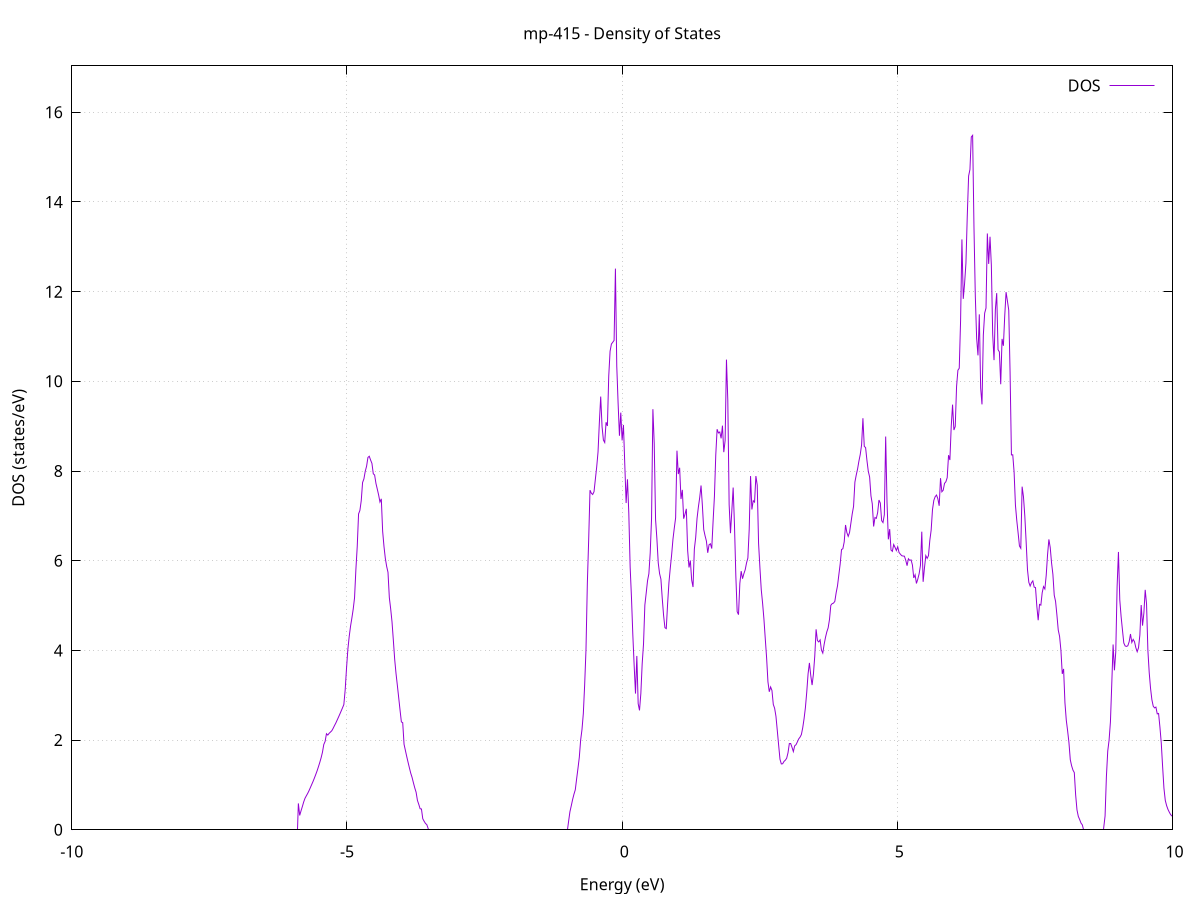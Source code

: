 set title 'mp-415 - Density of States'
set xlabel 'Energy (eV)'
set ylabel 'DOS (states/eV)'
set grid
set xrange [-10:10]
set yrange [0:17.035]
set xzeroaxis lt -1
set terminal png size 800,600
set output 'mp-415_dos_gnuplot.png'
plot '-' using 1:2 with lines title 'DOS'
-14.245300 0.000000
-14.221000 0.000000
-14.196700 0.000000
-14.172400 0.000000
-14.148100 0.000000
-14.123800 0.000000
-14.099500 0.000000
-14.075100 0.000000
-14.050800 0.000000
-14.026500 0.000000
-14.002200 0.000000
-13.977900 0.000000
-13.953600 0.000000
-13.929300 0.000000
-13.905000 0.000000
-13.880700 0.000000
-13.856400 0.000000
-13.832100 0.000000
-13.807800 0.000000
-13.783400 0.000000
-13.759100 0.000000
-13.734800 0.000000
-13.710500 0.000000
-13.686200 0.000000
-13.661900 0.000000
-13.637600 0.000000
-13.613300 0.000000
-13.589000 0.000000
-13.564700 0.000000
-13.540400 0.000000
-13.516100 0.000000
-13.491700 0.000000
-13.467400 0.000000
-13.443100 0.000000
-13.418800 0.000000
-13.394500 0.000000
-13.370200 0.000000
-13.345900 0.000000
-13.321600 0.000000
-13.297300 0.000000
-13.273000 0.000000
-13.248700 0.000000
-13.224400 0.000000
-13.200000 0.000000
-13.175700 0.000000
-13.151400 0.000000
-13.127100 0.000000
-13.102800 0.000000
-13.078500 0.000000
-13.054200 0.000000
-13.029900 0.000000
-13.005600 0.000000
-12.981300 0.000000
-12.957000 0.000000
-12.932600 0.000000
-12.908300 0.000000
-12.884000 0.000000
-12.859700 0.000000
-12.835400 0.000000
-12.811100 0.000000
-12.786800 0.000000
-12.762500 0.000000
-12.738200 0.000000
-12.713900 0.000000
-12.689600 0.000000
-12.665300 0.000000
-12.640900 0.000000
-12.616600 0.000000
-12.592300 0.000000
-12.568000 0.000000
-12.543700 0.000000
-12.519400 0.000000
-12.495100 0.000000
-12.470800 0.000000
-12.446500 0.000000
-12.422200 0.000000
-12.397900 0.000000
-12.373600 0.000000
-12.349200 0.000000
-12.324900 0.000000
-12.300600 0.000000
-12.276300 0.000000
-12.252000 0.000000
-12.227700 0.000000
-12.203400 0.000000
-12.179100 0.000000
-12.154800 0.000000
-12.130500 0.000000
-12.106200 0.000000
-12.081900 0.000000
-12.057500 0.000000
-12.033200 0.362200
-12.008900 0.303300
-11.984600 0.453900
-11.960300 0.570700
-11.936000 0.635400
-11.911700 0.706500
-11.887400 0.782400
-11.863100 0.872700
-11.838800 0.960100
-11.814500 1.027600
-11.790100 1.089300
-11.765800 1.156500
-11.741500 1.232300
-11.717200 1.311900
-11.692900 1.394000
-11.668600 1.472100
-11.644300 1.551600
-11.620000 1.636900
-11.595700 1.725200
-11.571400 1.816000
-11.547100 1.909700
-11.522800 2.005700
-11.498400 2.228100
-11.474100 2.322400
-11.449800 2.421900
-11.425500 2.547800
-11.401200 2.753300
-11.376900 2.711600
-11.352600 3.153300
-11.328300 2.965500
-11.304000 3.103200
-11.279700 3.357000
-11.255400 3.685500
-11.231100 4.018100
-11.206700 4.295800
-11.182400 4.667900
-11.158100 5.215800
-11.133800 5.627400
-11.109500 6.185000
-11.085200 7.351100
-11.060900 8.773900
-11.036600 10.868100
-11.012300 12.300300
-10.988000 11.109300
-10.963700 11.387800
-10.939400 13.934900
-10.915000 14.426000
-10.890700 15.220700
-10.866400 13.247300
-10.842100 12.446200
-10.817800 14.303700
-10.793500 14.881000
-10.769200 15.736700
-10.744900 12.801200
-10.720600 9.954500
-10.696300 8.631800
-10.672000 7.548400
-10.647600 6.754800
-10.623300 6.226200
-10.599000 5.756900
-10.574700 4.345700
-10.550400 3.059200
-10.526100 2.150900
-10.501800 1.006900
-10.477500 0.000000
-10.453200 0.000000
-10.428900 0.000000
-10.404600 0.000000
-10.380300 0.000000
-10.355900 0.000000
-10.331600 0.000000
-10.307300 0.000000
-10.283000 0.000000
-10.258700 0.000000
-10.234400 0.000000
-10.210100 0.000000
-10.185800 0.000000
-10.161500 0.000000
-10.137200 0.000000
-10.112900 0.000000
-10.088600 0.000000
-10.064200 0.000000
-10.039900 0.000000
-10.015600 0.000000
-9.991300 0.000000
-9.967000 0.000000
-9.942700 0.000000
-9.918400 0.000000
-9.894100 0.000000
-9.869800 0.000000
-9.845500 0.000000
-9.821200 0.000000
-9.796900 0.000000
-9.772500 0.000000
-9.748200 0.000000
-9.723900 0.000000
-9.699600 0.000000
-9.675300 0.000000
-9.651000 0.000000
-9.626700 0.000000
-9.602400 0.000000
-9.578100 0.000000
-9.553800 0.000000
-9.529500 0.000000
-9.505100 0.000000
-9.480800 0.000000
-9.456500 0.000000
-9.432200 0.000000
-9.407900 0.000000
-9.383600 0.000000
-9.359300 0.000000
-9.335000 0.000000
-9.310700 0.000000
-9.286400 0.000000
-9.262100 0.000000
-9.237800 0.000000
-9.213400 0.000000
-9.189100 0.000000
-9.164800 0.000000
-9.140500 0.000000
-9.116200 0.000000
-9.091900 0.000000
-9.067600 0.000000
-9.043300 0.000000
-9.019000 0.000000
-8.994700 0.000000
-8.970400 0.000000
-8.946100 0.000000
-8.921700 0.000000
-8.897400 0.000000
-8.873100 0.000000
-8.848800 0.000000
-8.824500 0.000000
-8.800200 0.000000
-8.775900 0.000000
-8.751600 0.000000
-8.727300 0.000000
-8.703000 0.000000
-8.678700 0.000000
-8.654400 0.000000
-8.630000 0.000000
-8.605700 0.000000
-8.581400 0.000000
-8.557100 0.000000
-8.532800 0.000000
-8.508500 0.000000
-8.484200 0.000000
-8.459900 0.000000
-8.435600 0.000000
-8.411300 0.000000
-8.387000 0.000000
-8.362600 0.000000
-8.338300 0.000000
-8.314000 0.000000
-8.289700 0.000000
-8.265400 0.000000
-8.241100 0.000000
-8.216800 0.000000
-8.192500 0.000000
-8.168200 0.000000
-8.143900 0.000000
-8.119600 0.000000
-8.095300 0.000000
-8.070900 0.000000
-8.046600 0.000000
-8.022300 0.000000
-7.998000 0.000000
-7.973700 0.000000
-7.949400 0.000000
-7.925100 0.000000
-7.900800 0.000000
-7.876500 0.000000
-7.852200 0.000000
-7.827900 0.000000
-7.803600 0.000000
-7.779200 0.000000
-7.754900 0.000000
-7.730600 0.000000
-7.706300 0.000000
-7.682000 0.000000
-7.657700 0.000000
-7.633400 0.000000
-7.609100 0.000000
-7.584800 0.000000
-7.560500 0.000000
-7.536200 0.000000
-7.511900 0.000000
-7.487500 0.000000
-7.463200 0.000000
-7.438900 0.000000
-7.414600 0.000000
-7.390300 0.000000
-7.366000 0.000000
-7.341700 0.000000
-7.317400 0.000000
-7.293100 0.000000
-7.268800 0.000000
-7.244500 0.000000
-7.220100 0.000000
-7.195800 0.000000
-7.171500 0.000000
-7.147200 0.000000
-7.122900 0.000000
-7.098600 0.000000
-7.074300 0.000000
-7.050000 0.000000
-7.025700 0.000000
-7.001400 0.000000
-6.977100 0.000000
-6.952800 0.000000
-6.928400 0.000000
-6.904100 0.000000
-6.879800 0.000000
-6.855500 0.000000
-6.831200 0.000000
-6.806900 0.000000
-6.782600 0.000000
-6.758300 0.000000
-6.734000 0.000000
-6.709700 0.000000
-6.685400 0.000000
-6.661100 0.000000
-6.636700 0.000000
-6.612400 0.000000
-6.588100 0.000000
-6.563800 0.000000
-6.539500 0.000000
-6.515200 0.000000
-6.490900 0.000000
-6.466600 0.000000
-6.442300 0.000000
-6.418000 0.000000
-6.393700 0.000000
-6.369400 0.000000
-6.345000 0.000000
-6.320700 0.000000
-6.296400 0.000000
-6.272100 0.000000
-6.247800 0.000000
-6.223500 0.000000
-6.199200 0.000000
-6.174900 0.000000
-6.150600 0.000000
-6.126300 0.000000
-6.102000 0.000000
-6.077600 0.000000
-6.053300 0.000000
-6.029000 0.000000
-6.004700 0.000000
-5.980400 0.000000
-5.956100 0.000000
-5.931800 0.000000
-5.907500 0.000000
-5.883200 0.588100
-5.858900 0.319900
-5.834600 0.423100
-5.810300 0.519300
-5.785900 0.622400
-5.761600 0.704800
-5.737300 0.759700
-5.713000 0.813200
-5.688700 0.874500
-5.664400 0.942300
-5.640100 1.010600
-5.615800 1.079800
-5.591500 1.154600
-5.567200 1.232900
-5.542900 1.314000
-5.518600 1.405000
-5.494200 1.500900
-5.469900 1.604700
-5.445600 1.727000
-5.421300 1.901900
-5.397000 1.969700
-5.372700 2.141800
-5.348400 2.112000
-5.324100 2.151100
-5.299800 2.179200
-5.275500 2.208500
-5.251200 2.262300
-5.226900 2.323300
-5.202500 2.380500
-5.178200 2.446500
-5.153900 2.512200
-5.129600 2.579200
-5.105300 2.648900
-5.081000 2.719300
-5.056700 2.792300
-5.032400 3.122100
-5.008100 3.601600
-4.983800 4.024000
-4.959500 4.307900
-4.935100 4.539700
-4.910800 4.721700
-4.886500 4.921600
-4.862200 5.175400
-4.837900 5.804900
-4.813600 6.314700
-4.789300 7.042900
-4.765000 7.122200
-4.740700 7.338500
-4.716400 7.744300
-4.692100 7.824800
-4.667800 7.994700
-4.643400 8.107600
-4.619100 8.303500
-4.594800 8.329500
-4.570500 8.244400
-4.546200 8.169700
-4.521900 7.939200
-4.497600 7.911400
-4.473300 7.723400
-4.449000 7.596800
-4.424700 7.465300
-4.400400 7.309100
-4.376100 7.380100
-4.351700 6.656700
-4.327400 6.317100
-4.303100 6.052900
-4.278800 5.873100
-4.254500 5.741000
-4.230200 5.178000
-4.205900 4.927300
-4.181600 4.637800
-4.157300 4.227200
-4.133000 3.800400
-4.108700 3.484100
-4.084400 3.219900
-4.060000 2.944600
-4.035700 2.669500
-4.011400 2.405600
-3.987100 2.387500
-3.962800 1.906400
-3.938500 1.770000
-3.914200 1.633700
-3.889900 1.505600
-3.865600 1.381200
-3.841300 1.262000
-3.817000 1.167300
-3.792600 1.048100
-3.768300 0.934900
-3.744000 0.838200
-3.719700 0.655300
-3.695400 0.567700
-3.671100 0.469100
-3.646800 0.463600
-3.622500 0.245400
-3.598200 0.190400
-3.573900 0.141600
-3.549600 0.115100
-3.525300 0.000000
-3.500900 0.000000
-3.476600 0.000000
-3.452300 0.000000
-3.428000 0.000000
-3.403700 0.000000
-3.379400 0.000000
-3.355100 0.000000
-3.330800 0.000000
-3.306500 0.000000
-3.282200 0.000000
-3.257900 0.000000
-3.233600 0.000000
-3.209200 0.000000
-3.184900 0.000000
-3.160600 0.000000
-3.136300 0.000000
-3.112000 0.000000
-3.087700 0.000000
-3.063400 0.000000
-3.039100 0.000000
-3.014800 0.000000
-2.990500 0.000000
-2.966200 0.000000
-2.941900 0.000000
-2.917500 0.000000
-2.893200 0.000000
-2.868900 0.000000
-2.844600 0.000000
-2.820300 0.000000
-2.796000 0.000000
-2.771700 0.000000
-2.747400 0.000000
-2.723100 0.000000
-2.698800 0.000000
-2.674500 0.000000
-2.650200 0.000000
-2.625800 0.000000
-2.601500 0.000000
-2.577200 0.000000
-2.552900 0.000000
-2.528600 0.000000
-2.504300 0.000000
-2.480000 0.000000
-2.455700 0.000000
-2.431400 0.000000
-2.407100 0.000000
-2.382800 0.000000
-2.358400 0.000000
-2.334100 0.000000
-2.309800 0.000000
-2.285500 0.000000
-2.261200 0.000000
-2.236900 0.000000
-2.212600 0.000000
-2.188300 0.000000
-2.164000 0.000000
-2.139700 0.000000
-2.115400 0.000000
-2.091100 0.000000
-2.066700 0.000000
-2.042400 0.000000
-2.018100 0.000000
-1.993800 0.000000
-1.969500 0.000000
-1.945200 0.000000
-1.920900 0.000000
-1.896600 0.000000
-1.872300 0.000000
-1.848000 0.000000
-1.823700 0.000000
-1.799400 0.000000
-1.775000 0.000000
-1.750700 0.000000
-1.726400 0.000000
-1.702100 0.000000
-1.677800 0.000000
-1.653500 0.000000
-1.629200 0.000000
-1.604900 0.000000
-1.580600 0.000000
-1.556300 0.000000
-1.532000 0.000000
-1.507700 0.000000
-1.483300 0.000000
-1.459000 0.000000
-1.434700 0.000000
-1.410400 0.000000
-1.386100 0.000000
-1.361800 0.000000
-1.337500 0.000000
-1.313200 0.000000
-1.288900 0.000000
-1.264600 0.000000
-1.240300 0.000000
-1.215900 0.000000
-1.191600 0.000000
-1.167300 0.000000
-1.143000 0.000000
-1.118700 0.000000
-1.094400 0.000000
-1.070100 0.000000
-1.045800 0.000000
-1.021500 0.000000
-0.997200 0.000000
-0.972900 0.189000
-0.948600 0.403300
-0.924200 0.536200
-0.899900 0.675000
-0.875600 0.792700
-0.851300 0.891800
-0.827000 1.136100
-0.802700 1.368500
-0.778400 1.615600
-0.754100 2.000500
-0.729800 2.234500
-0.705500 2.590100
-0.681200 3.227800
-0.656900 4.017800
-0.632500 5.489700
-0.608200 6.465000
-0.583900 7.573300
-0.559600 7.505200
-0.535300 7.476600
-0.511000 7.539600
-0.486700 7.815900
-0.462400 8.091500
-0.438100 8.425100
-0.413800 9.090600
-0.389500 9.660400
-0.365200 8.991500
-0.340800 8.691600
-0.316500 8.636400
-0.292200 9.088600
-0.267900 9.005500
-0.243600 10.116700
-0.219300 10.671400
-0.195000 10.831800
-0.170700 10.872400
-0.146400 10.912900
-0.122100 12.513900
-0.097800 10.339500
-0.073400 9.510500
-0.049100 8.786700
-0.024800 9.302400
-0.000500 8.682800
0.023800 9.027800
0.048100 8.141200
0.072400 7.286800
0.096700 7.815700
0.121000 7.060500
0.145300 5.862600
0.169600 5.175700
0.193900 4.349900
0.218300 3.662400
0.242600 3.037900
0.266900 3.876500
0.291200 2.811900
0.315500 2.662500
0.339800 3.039500
0.364100 3.703300
0.388400 4.143600
0.412700 5.012200
0.437000 5.277200
0.461300 5.553800
0.485600 5.709500
0.510000 6.174800
0.534300 6.941700
0.558600 9.379300
0.582900 8.611600
0.607200 6.920500
0.631500 6.488500
0.655800 5.952300
0.680100 5.713500
0.704400 5.588600
0.728700 5.158900
0.753000 4.780400
0.777300 4.506000
0.801700 4.486100
0.826000 5.038600
0.850300 5.511000
0.874600 5.835200
0.898900 6.128900
0.923200 6.476800
0.947500 6.727600
0.971800 6.957100
0.996100 8.453800
1.020400 7.932200
1.044700 8.073100
1.069100 7.375800
1.093400 7.579900
1.117700 6.937400
1.142000 7.036500
1.166300 7.156800
1.190600 6.224900
1.214900 5.849300
1.239200 6.004800
1.263500 5.567400
1.287800 5.413700
1.312100 6.261700
1.336400 6.518800
1.360800 6.941400
1.385100 7.196200
1.409400 7.409800
1.433700 7.677800
1.458000 7.228300
1.482300 6.695300
1.506600 6.556800
1.530900 6.439200
1.555200 6.176200
1.579500 6.357100
1.603800 6.377600
1.628100 6.271200
1.652500 6.877800
1.676800 7.435800
1.701100 8.357600
1.725400 8.932300
1.749700 8.849200
1.774000 8.870300
1.798300 8.728900
1.822600 9.011900
1.846900 8.420800
1.871200 8.680400
1.895500 10.484100
1.919800 9.576200
1.944200 7.251700
1.968500 6.613800
1.992800 7.109100
2.017100 7.631900
2.041400 6.785400
2.065700 5.664200
2.090000 4.863300
2.114300 4.797500
2.138600 5.492300
2.162900 5.767500
2.187200 5.598900
2.211600 5.709800
2.235900 5.797900
2.260200 5.951600
2.284500 6.059800
2.308800 6.703400
2.333100 7.888100
2.357400 7.143000
2.381700 7.337800
2.406000 7.307500
2.430300 7.888300
2.454600 7.685100
2.478900 6.387600
2.503300 5.846600
2.527600 5.354800
2.551900 5.053500
2.576200 4.698600
2.600500 4.263400
2.624800 3.835500
2.649100 3.301300
2.673400 3.077800
2.697700 3.184900
2.722000 3.106700
2.746300 2.795500
2.770600 2.709500
2.795000 2.528000
2.819300 2.208700
2.843600 1.887000
2.867900 1.572500
2.892200 1.468100
2.916500 1.472200
2.940800 1.524100
2.965100 1.551600
2.989400 1.595000
3.013700 1.717400
3.038000 1.922700
3.062300 1.923400
3.086700 1.837600
3.111000 1.743800
3.135300 1.872400
3.159600 1.897500
3.183900 1.959600
3.208200 2.026400
3.232500 2.065700
3.256800 2.123300
3.281100 2.273900
3.305400 2.474800
3.329700 2.721500
3.354100 3.067100
3.378400 3.478100
3.402700 3.720900
3.427000 3.441600
3.451300 3.226600
3.475600 3.474100
3.499900 3.873100
3.524200 4.470000
3.548500 4.218100
3.572800 4.189100
3.597100 4.234000
3.621400 4.008200
3.645800 3.940400
3.670100 4.132900
3.694400 4.287800
3.718700 4.412700
3.743000 4.502200
3.767300 4.688300
3.791600 5.006600
3.815900 5.042200
3.840200 5.054400
3.864500 5.093300
3.888800 5.287000
3.913100 5.439800
3.937500 5.686600
3.961800 5.928000
3.986100 6.248900
4.010400 6.267400
4.034700 6.418200
4.059000 6.796700
4.083300 6.628000
4.107600 6.543400
4.131900 6.629000
4.156200 6.836200
4.180500 7.043200
4.204800 7.211600
4.229200 7.752900
4.253500 7.910900
4.277800 8.045100
4.302100 8.221300
4.326400 8.369900
4.350700 8.582300
4.375000 9.177000
4.399300 8.550400
4.423600 8.522200
4.447900 8.238000
4.472200 7.996800
4.496600 7.867000
4.520900 7.448100
4.545200 7.266600
4.569500 6.763400
4.593800 6.962800
4.618100 6.944500
4.642400 7.072100
4.666700 7.353300
4.691000 7.285500
4.715300 6.893200
4.739600 6.850600
4.763900 7.023500
4.788300 8.768500
4.812600 7.305800
4.836900 6.476900
4.861200 6.704800
4.885500 6.237900
4.909800 6.208400
4.934100 6.361100
4.958400 6.297700
4.982700 6.226800
5.007000 6.310800
5.031300 6.183100
5.055600 6.146000
5.080000 6.112100
5.104300 6.104400
5.128600 6.101300
5.152900 6.011300
5.177200 5.888900
5.201500 6.043200
5.225800 6.008900
5.250100 6.018500
5.274400 5.903500
5.298700 5.616400
5.323000 5.686100
5.347300 5.493000
5.371700 5.588400
5.396000 5.707100
5.420300 5.894700
5.444600 6.648000
5.468900 5.529700
5.493200 5.839300
5.517500 6.114300
5.541800 6.051900
5.566100 6.113300
5.590400 6.452100
5.614700 6.681300
5.639100 7.140100
5.663400 7.346000
5.687700 7.427600
5.712000 7.464400
5.736300 7.382200
5.760600 7.225000
5.784900 7.840600
5.809200 7.537200
5.833500 7.571500
5.857800 7.725200
5.882100 7.760100
5.906400 7.852400
5.930800 8.353300
5.955100 8.245700
5.979400 8.993000
6.003700 9.480600
6.028000 8.914200
6.052300 8.993000
6.076600 9.887000
6.100900 10.248400
6.125200 10.291900
6.149500 11.347900
6.173800 13.165000
6.198100 11.839600
6.222500 12.186100
6.246800 12.634700
6.271100 13.692400
6.295400 14.578500
6.319700 14.724600
6.344000 15.448800
6.368300 15.486000
6.392600 13.447500
6.416900 11.910900
6.441200 10.961600
6.465500 10.578700
6.489800 11.494100
6.514200 9.852200
6.538500 9.485900
6.562800 11.030500
6.587100 11.521500
6.611400 11.633600
6.635700 13.296800
6.660000 12.618900
6.684300 13.225000
6.708600 12.590000
6.732900 11.047200
6.757200 10.473800
6.781600 11.600500
6.805900 11.967300
6.830200 10.706100
6.854500 10.656200
6.878800 9.935800
6.903100 10.946800
6.927400 10.793400
6.951700 11.461900
6.976000 11.989300
7.000300 11.794600
7.024600 11.586300
7.048900 10.199600
7.073300 8.359700
7.097600 8.362000
7.121900 7.974300
7.146200 7.239100
7.170500 6.897700
7.194800 6.619800
7.219100 6.328900
7.243400 6.277200
7.267700 7.651600
7.292000 7.427500
7.316300 7.001700
7.340600 6.423200
7.365000 5.802000
7.389300 5.518700
7.413600 5.435400
7.437900 5.510500
7.462200 5.550600
7.486500 5.410700
7.510800 5.401100
7.535100 4.984300
7.559400 4.673000
7.583700 5.025200
7.608000 5.009400
7.632300 5.286300
7.656700 5.423800
7.681000 5.370000
7.705300 5.672400
7.729600 6.132100
7.753900 6.475700
7.778200 6.295900
7.802500 5.951800
7.826800 5.697000
7.851100 5.230600
7.875400 5.093600
7.899700 4.789700
7.924000 4.455200
7.948400 4.311200
7.972700 4.000500
7.997000 3.476100
8.021300 3.587100
8.045600 2.836100
8.069900 2.446800
8.094200 2.208000
8.118500 1.943800
8.142800 1.561600
8.167100 1.426000
8.191400 1.330500
8.215800 1.275100
8.240100 0.779100
8.264400 0.443100
8.288700 0.298000
8.313000 0.228900
8.337300 0.149900
8.361600 0.108800
8.385900 0.000000
8.410200 0.000000
8.434500 0.000000
8.458800 0.000000
8.483100 0.000000
8.507500 0.000000
8.531800 0.000000
8.556100 0.000000
8.580400 0.000000
8.604700 0.000000
8.629000 0.000000
8.653300 0.000000
8.677600 0.000000
8.701900 0.000000
8.726200 0.000000
8.750500 0.000000
8.774800 0.307000
8.799200 1.190900
8.823500 1.756100
8.847800 2.000000
8.872100 2.403900
8.896400 3.249800
8.920700 4.131400
8.945000 3.556200
8.969300 3.969200
8.993600 5.424600
9.017900 6.195900
9.042200 5.125800
9.066500 4.750800
9.090900 4.452900
9.115200 4.165100
9.139500 4.099400
9.163800 4.088900
9.188100 4.102700
9.212400 4.192400
9.236700 4.365500
9.261000 4.177300
9.285300 4.245900
9.309600 4.193500
9.333900 4.060800
9.358300 3.970900
9.382600 4.058900
9.406900 4.340100
9.431200 5.011800
9.455500 4.553000
9.479800 4.829300
9.504100 5.350500
9.528400 5.040300
9.552700 4.001900
9.577000 3.503900
9.601300 3.152900
9.625600 2.899100
9.650000 2.755600
9.674300 2.718000
9.698600 2.735600
9.722900 2.584700
9.747200 2.592500
9.771500 2.290700
9.795800 1.937300
9.820100 1.415300
9.844400 0.928800
9.868700 0.656300
9.893000 0.539300
9.917300 0.455600
9.941700 0.393300
9.966000 0.338300
9.990300 0.307800
10.014600 0.296900
10.038900 0.210100
10.063200 0.113500
10.087500 0.068200
10.111800 0.034200
10.136100 0.012500
10.160400 0.000000
10.184700 0.000000
10.209000 0.000000
10.233400 0.000000
10.257700 0.000000
10.282000 0.000000
10.306300 0.000000
10.330600 0.000000
10.354900 0.000000
10.379200 0.062300
10.403500 0.356200
10.427800 0.641000
10.452100 0.905800
10.476400 1.302000
10.500800 1.417700
10.525100 1.637400
10.549400 1.998600
10.573700 2.467500
10.598000 2.852400
10.622300 2.965100
10.646600 3.100800
10.670900 3.141000
10.695200 3.329800
10.719500 3.698500
10.743800 3.994100
10.768100 3.879500
10.792500 3.909700
10.816800 3.835400
10.841100 3.877800
10.865400 3.855500
10.889700 3.786900
10.914000 3.778000
10.938300 4.022600
10.962600 4.170100
10.986900 4.337300
11.011200 4.675100
11.035500 4.869400
11.059800 5.081700
11.084200 5.229100
11.108500 5.437300
11.132800 5.591500
11.157100 5.472500
11.181400 5.546500
11.205700 5.551000
11.230000 5.564300
11.254300 5.516000
11.278600 5.452800
11.302900 5.593200
11.327200 5.475400
11.351500 5.975400
11.375900 5.149800
11.400200 5.156200
11.424500 5.119300
11.448800 5.150200
11.473100 5.228900
11.497400 5.321700
11.521700 5.436000
11.546000 5.547900
11.570300 5.640300
11.594600 5.763100
11.618900 5.909500
11.643300 6.053900
11.667600 6.240600
11.691900 6.582600
11.716200 6.973200
11.740500 7.337200
11.764800 7.795600
11.789100 7.466500
11.813400 7.509800
11.837700 7.611900
11.862000 7.664800
11.886300 7.786800
11.910600 8.107000
11.935000 8.169000
11.959300 8.565500
11.983600 8.615400
12.007900 7.936800
12.032200 6.909000
12.056500 6.246500
12.080800 6.666500
12.105100 5.093300
12.129400 4.729900
12.153700 4.730200
12.178000 4.748500
12.202300 4.758400
12.226700 4.754400
12.251000 4.664800
12.275300 4.518500
12.299600 4.403700
12.323900 4.348000
12.348200 4.324900
12.372500 4.353800
12.396800 4.438600
12.421100 4.479500
12.445400 4.522800
12.469700 4.560200
12.494000 4.595800
12.518400 4.623700
12.542700 4.657000
12.567000 5.822100
12.591300 4.826800
12.615600 4.752100
12.639900 4.735400
12.664200 4.731500
12.688500 4.719200
12.712800 4.731900
12.737100 4.748900
12.761400 4.899500
12.785800 4.887600
12.810100 5.180500
12.834400 4.452600
12.858700 4.623400
12.883000 4.367900
12.907300 4.308100
12.931600 4.251200
12.955900 4.182700
12.980200 4.077400
13.004500 3.988500
13.028800 3.867200
13.053100 3.809700
13.077500 3.714800
13.101800 3.671100
13.126100 3.654500
13.150400 3.685500
13.174700 3.499500
13.199000 3.371200
13.223300 3.296500
13.247600 3.392600
13.271900 3.194200
13.296200 3.024800
13.320500 2.945300
13.344800 2.893500
13.369200 2.720900
13.393500 2.671700
13.417800 2.612400
13.442100 2.554900
13.466400 2.511400
13.490700 2.477200
13.515000 2.336400
13.539300 2.308200
13.563600 2.279700
13.587900 2.252100
13.612200 2.229900
13.636500 2.235600
13.660900 2.200100
13.685200 2.186700
13.709500 2.191500
13.733800 2.112800
13.758100 2.135600
13.782400 2.215400
13.806700 2.319000
13.831000 2.406900
13.855300 2.618000
13.879600 2.631100
13.903900 2.615800
13.928300 2.635500
13.952600 2.673800
13.976900 2.703500
14.001200 2.732800
14.025500 2.762100
14.049800 2.769100
14.074100 2.924200
14.098400 2.820600
14.122700 2.965800
14.147000 2.867800
14.171300 2.601000
14.195600 2.447000
14.220000 2.381100
14.244300 2.335100
14.268600 2.294500
14.292900 2.228500
14.317200 2.306700
14.341500 2.227600
14.365800 2.327200
14.390100 2.104700
14.414400 1.798200
14.438700 1.705500
14.463000 1.674400
14.487300 1.663600
14.511700 1.371800
14.536000 1.350700
14.560300 1.331000
14.584600 1.315200
14.608900 1.335800
14.633200 1.399400
14.657500 1.338100
14.681800 1.303200
14.706100 1.345500
14.730400 1.363300
14.754700 1.434000
14.779000 1.472700
14.803400 1.502100
14.827700 1.539200
14.852000 1.584500
14.876300 1.640300
14.900600 1.686200
14.924900 1.729200
14.949200 1.786500
14.973500 1.846500
14.997800 1.914500
15.022100 1.991300
15.046400 2.094500
15.070800 2.223600
15.095100 2.741300
15.119400 2.671000
15.143700 2.885000
15.168000 2.969300
15.192300 3.007500
15.216600 3.004300
15.240900 3.645500
15.265200 3.508600
15.289500 3.545000
15.313800 3.834900
15.338100 4.083300
15.362500 4.175400
15.386800 4.450700
15.411100 4.810200
15.435400 5.322500
15.459700 5.508600
15.484000 5.670800
15.508300 5.933800
15.532600 6.138800
15.556900 6.161400
15.581200 6.257000
15.605500 6.380700
15.629800 6.486500
15.654200 6.387800
15.678500 6.391500
15.702800 6.180000
15.727100 5.937500
15.751400 5.809200
15.775700 5.922500
15.800000 5.902300
15.824300 5.999700
15.848600 5.770800
15.872900 5.629000
15.897200 5.549600
15.921500 5.600800
15.945900 5.410100
15.970200 5.205900
15.994500 4.996900
16.018800 4.687700
16.043100 4.359500
16.067400 4.145800
16.091700 4.178000
16.116000 3.936300
16.140300 3.847800
16.164600 3.813100
16.188900 3.616900
16.213300 3.503800
16.237600 3.661300
16.261900 3.402400
16.286200 3.317300
16.310500 3.269300
16.334800 3.400700
16.359100 3.019900
16.383400 2.915800
16.407700 2.856100
16.432000 2.784500
16.456300 2.701900
16.480600 2.643100
16.505000 2.576900
16.529300 2.440100
16.553600 2.326800
16.577900 2.251900
16.602200 2.202200
16.626500 1.909900
16.650800 1.851300
16.675100 1.837500
16.699400 1.847700
16.723700 1.845600
16.748000 1.909500
16.772300 1.978900
16.796700 2.020700
16.821000 1.925900
16.845300 1.915200
16.869600 1.992600
16.893900 2.274500
16.918200 2.807300
16.942500 2.978000
16.966800 2.617000
16.991100 2.414700
17.015400 2.279700
17.039700 1.996200
17.064000 1.894900
17.088400 1.904300
17.112700 2.149100
17.137000 2.332600
17.161300 2.380100
17.185600 2.461000
17.209900 2.735900
17.234200 2.852000
17.258500 2.862400
17.282800 2.827900
17.307100 2.620000
17.331400 2.499000
17.355800 2.486400
17.380100 2.551800
17.404400 2.644900
17.428700 2.769700
17.453000 2.891900
17.477300 2.850500
17.501600 3.000100
17.525900 3.118300
17.550200 3.242400
17.574500 3.369800
17.598800 3.569300
17.623100 3.714500
17.647500 3.859800
17.671800 3.711100
17.696100 3.467700
17.720400 3.476700
17.744700 3.427600
17.769000 3.575600
17.793300 3.754200
17.817600 3.716100
17.841900 3.654300
17.866200 3.546200
17.890500 3.426300
17.914800 3.418400
17.939200 3.422200
17.963500 3.414600
17.987800 3.334300
18.012100 3.340500
18.036400 3.349900
18.060700 3.370300
18.085000 3.404400
18.109300 3.632700
18.133600 3.895800
18.157900 4.003100
18.182200 4.597100
18.206500 5.320500
18.230900 4.573100
18.255200 4.321600
18.279500 4.152800
18.303800 4.066800
18.328100 3.949500
18.352400 3.840900
18.376700 3.711100
18.401000 3.566300
18.425300 3.404100
18.449600 3.332400
18.473900 3.377700
18.498200 3.333200
18.522600 3.330200
18.546900 3.377400
18.571200 3.372600
18.595500 3.408400
18.619800 3.449300
18.644100 3.597200
18.668400 3.770700
18.692700 3.845600
18.717000 3.832900
18.741300 3.913800
18.765600 4.344300
18.790000 3.993100
18.814300 4.448700
18.838600 4.247800
18.862900 4.541000
18.887200 4.734800
18.911500 4.603900
18.935800 4.484400
18.960100 4.475500
18.984400 4.518000
19.008700 4.777100
19.033000 4.758300
19.057300 4.647700
19.081700 4.377400
19.106000 4.337800
19.130300 4.201600
19.154600 4.059500
19.178900 3.925000
19.203200 3.659400
19.227500 3.542700
19.251800 3.570500
19.276100 3.676800
19.300400 3.683300
19.324700 3.845300
19.349000 3.849000
19.373400 3.749300
19.397700 3.651900
19.422000 3.674700
19.446300 3.457100
19.470600 3.451200
19.494900 3.438100
19.519200 3.393300
19.543500 3.346300
19.567800 3.354900
19.592100 3.371800
19.616400 3.359500
19.640700 3.243800
19.665100 3.238400
19.689400 3.235300
19.713700 3.246500
19.738000 3.277600
19.762300 3.329100
19.786600 3.309500
19.810900 3.238900
19.835200 3.281900
19.859500 3.412700
19.883800 3.521600
19.908100 3.388100
19.932500 3.437700
19.956800 3.401500
19.981100 3.371500
20.005400 3.374700
20.029700 3.397000
20.054000 3.427900
20.078300 3.545900
20.102600 3.542000
20.126900 3.609600
20.151200 3.693600
20.175500 3.774600
20.199800 3.929500
20.224200 4.123900
20.248500 4.137800
20.272800 4.108200
20.297100 4.057100
20.321400 4.105900
20.345700 4.249500
20.370000 4.169500
20.394300 4.168500
20.418600 4.230700
20.442900 4.349600
20.467200 4.430100
20.491500 4.488400
20.515900 4.726100
20.540200 4.715000
20.564500 4.423800
20.588800 4.255500
20.613100 4.374600
20.637400 4.469300
20.661700 4.464900
20.686000 4.160400
20.710300 4.107000
20.734600 4.145100
20.758900 4.169200
20.783200 4.272500
20.807600 4.701000
20.831900 5.133000
20.856200 5.737300
20.880500 6.017900
20.904800 6.158000
20.929100 6.056100
20.953400 6.455000
20.977700 5.971100
21.002000 5.553500
21.026300 5.304100
21.050600 5.340700
21.075000 5.660400
21.099300 5.717300
21.123600 5.904300
21.147900 5.639700
21.172200 5.225800
21.196500 4.941200
21.220800 4.636900
21.245100 4.505700
21.269400 4.606100
21.293700 4.850600
21.318000 4.841700
21.342300 4.640300
21.366700 4.832700
21.391000 4.700500
21.415300 4.464000
21.439600 4.200800
21.463900 4.343200
21.488200 4.326800
21.512500 4.309100
21.536800 4.354400
21.561100 4.851700
21.585400 4.973000
21.609700 4.828000
21.634000 5.047200
21.658400 4.887800
21.682700 4.662900
21.707000 4.530400
21.731300 4.347100
21.755600 4.428000
21.779900 4.283900
21.804200 3.855800
21.828500 3.848700
21.852800 3.966600
21.877100 4.191500
21.901400 4.566600
21.925700 5.470700
21.950100 5.647400
21.974400 5.668800
21.998700 5.598100
22.023000 5.741400
22.047300 5.858700
22.071600 5.609400
22.095900 5.795700
22.120200 5.483000
22.144500 5.652700
22.168800 5.858400
22.193100 5.935900
22.217500 5.698500
22.241800 5.581000
22.266100 5.374400
22.290400 5.064400
22.314700 4.864000
22.339000 4.921500
22.363300 4.688400
22.387600 4.502900
22.411900 4.348300
22.436200 4.323600
22.460500 4.198400
22.484800 4.248500
22.509200 4.237200
22.533500 4.120700
22.557800 3.953400
22.582100 3.367200
22.606400 2.887700
22.630700 2.650100
22.655000 2.467400
22.679300 2.669200
22.703600 2.590500
22.727900 2.349100
22.752200 2.420500
22.776500 2.462500
22.800900 2.499600
22.825200 2.648300
22.849500 2.850100
22.873800 2.970900
22.898100 3.017800
22.922400 2.935300
22.946700 3.021800
22.971000 3.076100
22.995300 3.096900
23.019600 3.168100
23.043900 3.221000
23.068200 3.301400
23.092600 3.366200
23.116900 3.459900
23.141200 3.600100
23.165500 3.617900
23.189800 3.625900
23.214100 3.369600
23.238400 3.303200
23.262700 3.242600
23.287000 3.285000
23.311300 3.468200
23.335600 3.638600
23.360000 3.657500
23.384300 3.695200
23.408600 3.714300
23.432900 3.793400
23.457200 3.973800
23.481500 4.087800
23.505800 4.206000
23.530100 4.539200
23.554400 4.779300
23.578700 4.427600
23.603000 4.369900
23.627300 4.273600
23.651700 4.297100
23.676000 4.377900
23.700300 3.997000
23.724600 3.631600
23.748900 3.636700
23.773200 3.620900
23.797500 3.700400
23.821800 3.772300
23.846100 3.836700
23.870400 3.692400
23.894700 3.760800
23.919000 3.503700
23.943400 3.296700
23.967700 3.659800
23.992000 3.608800
24.016300 3.740300
24.040600 4.062600
24.064900 4.546100
24.089200 4.854400
24.113500 4.616000
24.137800 4.441400
24.162100 4.402100
24.186400 4.331500
24.210700 4.279200
24.235100 4.245300
24.259400 4.266400
24.283700 4.205900
24.308000 4.132300
24.332300 4.136100
24.356600 4.167800
24.380900 4.218800
24.405200 4.158800
24.429500 4.272600
24.453800 4.275300
24.478100 4.392800
24.502500 4.253000
24.526800 4.316400
24.551100 4.385100
24.575400 4.342700
24.599700 4.493300
24.624000 4.445500
24.648300 4.395500
24.672600 4.362200
24.696900 4.089400
24.721200 3.956500
24.745500 3.835700
24.769800 3.810800
24.794200 3.816500
24.818500 3.802400
24.842800 3.851100
24.867100 3.874900
24.891400 3.897300
24.915700 4.041600
24.940000 4.264200
24.964300 4.714500
24.988600 4.600300
25.012900 4.616400
25.037200 4.701200
25.061500 4.692200
25.085900 4.638300
25.110200 4.636200
25.134500 4.653200
25.158800 4.618500
25.183100 4.508100
25.207400 4.494200
25.231700 4.610500
25.256000 4.559600
25.280300 4.641400
25.304600 4.749900
25.328900 5.009600
25.353200 4.507800
25.377600 4.301600
25.401900 3.981200
25.426200 3.899300
25.450500 4.027000
25.474800 4.083000
25.499100 3.966600
25.523400 3.827100
25.547700 3.853000
25.572000 3.758500
25.596300 3.796300
25.620600 3.691000
25.645000 3.643800
25.669300 3.589900
25.693600 3.464700
25.717900 3.404700
25.742200 3.399100
25.766500 3.355300
25.790800 3.244800
25.815100 3.135800
25.839400 3.328400
25.863700 3.326500
25.888000 2.985300
25.912300 2.972000
25.936700 3.025900
25.961000 2.929800
25.985300 2.984300
26.009600 2.897700
26.033900 2.991100
26.058200 3.020600
26.082500 2.888300
26.106800 2.837400
26.131100 2.794200
26.155400 2.734400
26.179700 2.804600
26.204000 2.919600
26.228400 3.146000
26.252700 3.598200
26.277000 3.663800
26.301300 3.613300
26.325600 3.632800
26.349900 3.655300
26.374200 3.640500
26.398500 3.637200
26.422800 3.626400
26.447100 3.675700
26.471400 3.673600
26.495700 3.471200
26.520100 3.284300
26.544400 3.300600
26.568700 3.414500
26.593000 3.379700
26.617300 3.394400
26.641600 3.297400
26.665900 3.220900
26.690200 3.194700
26.714500 3.176000
26.738800 3.130000
26.763100 3.039200
26.787500 2.954500
26.811800 2.886300
26.836100 2.824100
26.860400 2.768000
26.884700 2.764800
26.909000 2.732900
26.933300 2.742600
26.957600 2.738200
26.981900 2.696200
27.006200 2.671000
27.030500 2.631600
27.054800 2.563200
27.079200 2.527800
27.103500 2.494700
27.127800 2.484400
27.152100 2.498200
27.176400 2.511600
27.200700 2.508600
27.225000 2.483100
27.249300 2.464900
27.273600 2.456300
27.297900 2.433800
27.322200 2.410200
27.346500 2.401100
27.370900 2.286700
27.395200 2.244800
27.419500 2.207000
27.443800 2.173600
27.468100 2.140000
27.492400 2.118500
27.516700 2.116400
27.541000 2.128400
27.565300 2.177000
27.589600 2.250000
27.613900 2.332400
27.638200 2.426100
27.662600 2.344500
27.686900 2.315700
27.711200 2.283800
27.735500 2.295100
27.759800 2.338400
27.784100 2.411800
27.808400 2.464500
27.832700 2.516900
27.857000 2.586600
27.881300 2.678700
27.905600 2.763100
27.930000 2.881200
27.954300 3.025300
27.978600 3.027200
28.002900 2.966100
28.027200 2.978300
28.051500 2.983500
28.075800 2.989200
28.100100 3.067600
28.124400 3.167400
28.148700 3.268500
28.173000 3.243000
28.197300 3.274200
28.221700 3.315700
28.246000 3.305700
28.270300 3.324700
28.294600 3.356500
28.318900 3.621100
28.343200 3.708100
28.367500 3.661600
28.391800 3.423900
28.416100 3.290500
28.440400 3.204400
28.464700 3.117800
28.489000 2.990300
28.513400 2.873700
28.537700 2.785900
28.562000 2.787700
28.586300 2.888300
28.610600 2.902000
28.634900 3.010900
28.659200 3.251900
28.683500 3.539200
28.707800 3.805900
28.732100 4.186300
28.756400 4.546200
28.780700 4.820900
28.805100 4.950100
28.829400 4.831200
28.853700 4.489600
28.878000 4.412500
28.902300 4.420500
28.926600 4.511000
28.950900 4.508300
28.975200 4.424900
28.999500 4.232000
29.023800 3.786800
29.048100 3.626400
29.072400 3.515900
29.096800 3.354200
29.121100 3.319100
29.145400 3.333900
29.169700 3.362200
29.194000 3.287400
29.218300 3.305100
29.242600 3.397200
29.266900 3.520600
29.291200 3.598400
29.315500 3.671700
29.339800 3.704300
29.364200 3.565400
29.388500 3.547300
29.412800 3.520200
29.437100 3.584300
29.461400 3.661100
29.485700 3.262900
29.510000 2.983700
29.534300 2.678300
29.558600 2.595600
29.582900 2.592500
29.607200 2.597500
29.631500 2.673900
29.655900 2.615000
29.680200 2.829800
29.704500 3.016900
29.728800 3.342900
29.753100 3.610400
29.777400 3.862100
29.801700 3.989600
29.826000 3.857700
29.850300 3.827500
29.874600 3.954700
29.898900 4.270900
29.923200 4.318800
29.947600 4.498800
29.971900 4.672300
29.996200 4.835900
30.020500 4.887400
30.044800 4.833800
30.069100 4.946900
30.093400 4.967800
30.117700 4.425500
30.142000 3.931700
30.166300 3.767900
30.190600 3.935900
30.214900 4.259400
30.239300 4.555300
30.263600 4.720900
30.287900 4.789800
30.312200 4.915700
30.336500 4.886900
30.360800 4.912800
30.385100 5.050600
30.409400 5.365500
30.433700 5.285700
30.458000 5.110100
30.482300 4.857000
30.506700 4.720300
30.531000 4.621300
30.555300 4.565400
30.579600 4.602900
30.603900 4.829300
30.628200 5.121600
30.652500 5.199300
30.676800 4.835500
30.701100 4.703300
30.725400 4.521400
30.749700 4.328000
30.774000 4.190900
30.798400 4.265100
30.822700 4.368200
30.847000 4.407900
30.871300 4.365300
30.895600 4.418100
30.919900 4.469700
30.944200 4.406900
30.968500 4.411100
30.992800 4.460200
31.017100 4.413000
31.041400 4.204600
31.065700 4.224800
31.090100 4.262600
31.114400 4.282100
31.138700 4.223600
31.163000 4.043000
31.187300 4.065800
31.211600 3.994700
31.235900 3.758800
31.260200 3.488200
31.284500 3.239100
31.308800 3.032300
31.333100 2.923700
31.357400 2.533300
31.381800 2.212000
31.406100 1.859300
31.430400 1.596800
31.454700 1.392800
31.479000 1.220300
31.503300 1.054500
31.527600 0.898100
31.551900 0.779600
31.576200 0.671300
31.600500 0.600400
31.624800 0.495300
31.649200 0.394600
31.673500 0.334900
31.697800 0.332600
31.722100 0.249200
31.746400 0.156400
31.770700 0.131100
31.795000 0.113600
31.819300 0.097800
31.843600 0.083100
31.867900 0.069200
31.892200 0.056600
31.916500 0.045400
31.940900 0.035400
31.965200 0.028500
31.989500 0.025100
32.013800 0.022000
32.038100 0.019000
32.062400 0.016300
32.086700 0.013700
32.111000 0.011400
32.135300 0.009300
32.159600 0.007400
32.183900 0.000000
32.208200 0.000000
32.232600 0.000000
32.256900 0.000000
32.281200 0.000000
32.305500 0.000000
32.329800 0.000000
32.354100 0.000000
32.378400 0.000000
32.402700 0.000000
32.427000 0.000000
32.451300 0.000000
32.475600 0.000000
32.499900 0.000000
32.524300 0.000000
32.548600 0.000000
32.572900 0.000000
32.597200 0.000000
32.621500 0.000000
32.645800 0.000000
32.670100 0.000000
32.694400 0.000000
32.718700 0.000000
32.743000 0.000000
32.767300 0.000000
32.791700 0.000000
32.816000 0.000000
32.840300 0.000000
32.864600 0.000000
32.888900 0.000000
32.913200 0.000000
32.937500 0.000000
32.961800 0.000000
32.986100 0.000000
33.010400 0.000000
33.034700 0.000000
33.059000 0.000000
33.083400 0.000000
33.107700 0.000000
33.132000 0.000000
33.156300 0.000000
33.180600 0.000000
33.204900 0.000000
33.229200 0.000000
33.253500 0.000000
33.277800 0.000000
33.302100 0.000000
33.326400 0.000000
33.350700 0.000000
33.375100 0.000000
33.399400 0.000000
33.423700 0.000000
33.448000 0.000000
33.472300 0.000000
33.496600 0.000000
33.520900 0.000000
33.545200 0.000000
33.569500 0.000000
33.593800 0.000000
33.618100 0.000000
33.642400 0.000000
33.666800 0.000000
33.691100 0.000000
33.715400 0.000000
33.739700 0.000000
33.764000 0.000000
33.788300 0.000000
33.812600 0.000000
33.836900 0.000000
33.861200 0.000000
33.885500 0.000000
33.909800 0.000000
33.934200 0.000000
33.958500 0.000000
33.982800 0.000000
34.007100 0.000000
34.031400 0.000000
34.055700 0.000000
34.080000 0.000000
34.104300 0.000000
34.128600 0.000000
34.152900 0.000000
34.177200 0.000000
34.201500 0.000000
34.225900 0.000000
34.250200 0.000000
34.274500 0.000000
34.298800 0.000000
34.323100 0.000000
34.347400 0.000000
34.371700 0.000000
e
